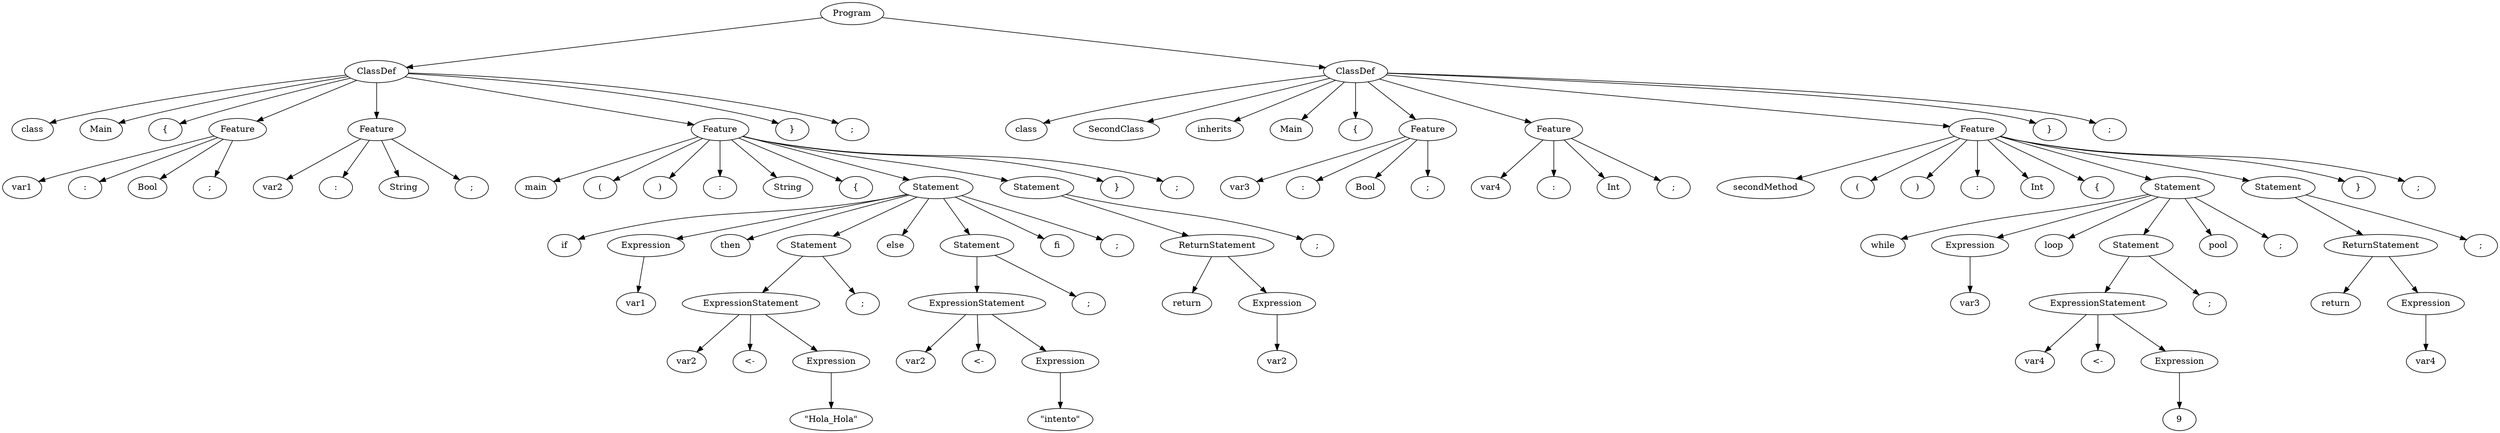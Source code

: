 digraph tree {
rankdir=TB;
nodesep=0.6;
ranksep=0.8;
    "Program_3111383070784" [label="Program"];
    "ClassDef_3111383071008" [label="ClassDef"];
    "class_3111408594112" [label="class"];
    "Main_3111408594368" [label="Main"];
    "{_3111408595072" [label="{"];
    "Feature_3111383071120" [label="Feature"];
    "var1_3111408595968" [label="var1"];
    ":_3111408596352" [label=":"];
    "Bool_3111408596544" [label="Bool"];
    ";_3111408596608" [label=";"];
    "Feature_3111383071568" [label="Feature"];
    "var2_3111408595840" [label="var2"];
    ":_3111408596928" [label=":"];
    "String_3111408597248" [label="String"];
    ";_3111408597696" [label=";"];
    "Feature_3111383071680" [label="Feature"];
    "main_3111408598016" [label="main"];
    "(_3111408598336" [label="("];
    ")_3111408598464" [label=")"];
    ":_3111408598528" [label=":"];
    "String_3111408598592" [label="String"];
    "{_3111408746816" [label="{"];
    "Statement_3111383071904" [label="Statement"];
    "if_3111408747200" [label="if"];
    "Expression_3111383072016" [label="Expression"];
    "var1_3111408747264" [label="var1"];
    "then_3111408751744" [label="then"];
    "Statement_3111408779328" [label="Statement"];
    "ExpressionStatement_3111408779440" [label="ExpressionStatement"];
    "var2_3111408750464" [label="var2"];
    "<-_3111408751808" [label="<-"];
    "Expression_3111408779552" [label="Expression"];
    "\\\"Hola_Hola\\\"_3111408751936" [label="\"Hola_Hola\""];
    ";_3111408752576" [label=";"];
    "else_3111408752640" [label="else"];
    "Statement_3111408779888" [label="Statement"];
    "ExpressionStatement_3111408780000" [label="ExpressionStatement"];
    "var2_3111408752704" [label="var2"];
    "<-_3111408753088" [label="<-"];
    "Expression_3111408780112" [label="Expression"];
    "\\\"intento\\\"_3111408753152" [label="\"intento\""];
    ";_3111408753216" [label=";"];
    "fi_3111408753472" [label="fi"];
    ";_3111408754304" [label=";"];
    "Statement_3111408780224" [label="Statement"];
    "ReturnStatement_3111408780336" [label="ReturnStatement"];
    "return_3111408754240" [label="return"];
    "Expression_3111408780448" [label="Expression"];
    "var2_3111408754624" [label="var2"];
    ";_3111408755008" [label=";"];
    "}_3111408755072" [label="}"];
    ";_3111408598272" [label=";"];
    "}_3111408755136" [label="}"];
    ";_3111408755200" [label=";"];
    "ClassDef_3111408780672" [label="ClassDef"];
    "class_3111408755392" [label="class"];
    "SecondClass_3111408756352" [label="SecondClass"];
    "inherits_3111408756416" [label="inherits"];
    "Main_3111408756480" [label="Main"];
    "{_3111408756544" [label="{"];
    "Feature_3111408780784" [label="Feature"];
    "var3_3111408756800" [label="var3"];
    ":_3111408756672" [label=":"];
    "Bool_3111408756864" [label="Bool"];
    ";_3111408756928" [label=";"];
    "Feature_3111408780896" [label="Feature"];
    "var4_3111408757120" [label="var4"];
    ":_3111408756736" [label=":"];
    "Int_3111408757248" [label="Int"];
    ";_3111408757376" [label=";"];
    "Feature_3111408781008" [label="Feature"];
    "secondMethod_3111408757504" [label="secondMethod"];
    "(_3111408757056" [label="("];
    ")_3111408757568" [label=")"];
    ":_3111408757632" [label=":"];
    "Int_3111408757696" [label="Int"];
    "{_3111408758464" [label="{"];
    "Statement_3111408781120" [label="Statement"];
    "while_3111408758592" [label="while"];
    "Expression_3111408781232" [label="Expression"];
    "var3_3111408759168" [label="var3"];
    "loop_3111408759232" [label="loop"];
    "Statement_3111408781568" [label="Statement"];
    "ExpressionStatement_3111408781680" [label="ExpressionStatement"];
    "var4_3111408759104" [label="var4"];
    "<-_3111408759808" [label="<-"];
    "Expression_3111408781792" [label="Expression"];
    "9_3111408759936" [label="9"];
    ";_3111408760576" [label=";"];
    "pool_3111408760640" [label="pool"];
    ";_3111408760768" [label=";"];
    "Statement_3111408782016" [label="Statement"];
    "ReturnStatement_3111408782128" [label="ReturnStatement"];
    "return_3111408760704" [label="return"];
    "Expression_3111408782240" [label="Expression"];
    "var4_3111408760960" [label="var4"];
    ";_3111408761024" [label=";"];
    "}_3111408761088" [label="}"];
    ";_3111408760896" [label=";"];
    "}_3111408761152" [label="}"];
    ";_3111408757440" [label=";"];
    "Program_3111383070784" -> "ClassDef_3111383071008";
    "Program_3111383070784" -> "ClassDef_3111408780672";
    "ClassDef_3111383071008" -> "class_3111408594112";
    "ClassDef_3111383071008" -> "Main_3111408594368";
    "ClassDef_3111383071008" -> "{_3111408595072";
    "ClassDef_3111383071008" -> "Feature_3111383071120";
    "ClassDef_3111383071008" -> "Feature_3111383071568";
    "ClassDef_3111383071008" -> "Feature_3111383071680";
    "ClassDef_3111383071008" -> "}_3111408755136";
    "ClassDef_3111383071008" -> ";_3111408755200";
    "Feature_3111383071120" -> "var1_3111408595968";
    "Feature_3111383071120" -> ":_3111408596352";
    "Feature_3111383071120" -> "Bool_3111408596544";
    "Feature_3111383071120" -> ";_3111408596608";
    "Feature_3111383071568" -> "var2_3111408595840";
    "Feature_3111383071568" -> ":_3111408596928";
    "Feature_3111383071568" -> "String_3111408597248";
    "Feature_3111383071568" -> ";_3111408597696";
    "Feature_3111383071680" -> "main_3111408598016";
    "Feature_3111383071680" -> "(_3111408598336";
    "Feature_3111383071680" -> ")_3111408598464";
    "Feature_3111383071680" -> ":_3111408598528";
    "Feature_3111383071680" -> "String_3111408598592";
    "Feature_3111383071680" -> "{_3111408746816";
    "Feature_3111383071680" -> "Statement_3111383071904";
    "Feature_3111383071680" -> "Statement_3111408780224";
    "Feature_3111383071680" -> "}_3111408755072";
    "Feature_3111383071680" -> ";_3111408598272";
    "Statement_3111383071904" -> "if_3111408747200";
    "Statement_3111383071904" -> "Expression_3111383072016";
    "Statement_3111383071904" -> "then_3111408751744";
    "Statement_3111383071904" -> "Statement_3111408779328";
    "Statement_3111383071904" -> "else_3111408752640";
    "Statement_3111383071904" -> "Statement_3111408779888";
    "Statement_3111383071904" -> "fi_3111408753472";
    "Statement_3111383071904" -> ";_3111408754304";
    "Expression_3111383072016" -> "var1_3111408747264";
    "Statement_3111408779328" -> "ExpressionStatement_3111408779440";
    "Statement_3111408779328" -> ";_3111408752576";
    "ExpressionStatement_3111408779440" -> "var2_3111408750464";
    "ExpressionStatement_3111408779440" -> "<-_3111408751808";
    "ExpressionStatement_3111408779440" -> "Expression_3111408779552";
    "Expression_3111408779552" -> "\\\"Hola_Hola\\\"_3111408751936";
    "Statement_3111408779888" -> "ExpressionStatement_3111408780000";
    "Statement_3111408779888" -> ";_3111408753216";
    "ExpressionStatement_3111408780000" -> "var2_3111408752704";
    "ExpressionStatement_3111408780000" -> "<-_3111408753088";
    "ExpressionStatement_3111408780000" -> "Expression_3111408780112";
    "Expression_3111408780112" -> "\\\"intento\\\"_3111408753152";
    "Statement_3111408780224" -> "ReturnStatement_3111408780336";
    "Statement_3111408780224" -> ";_3111408755008";
    "ReturnStatement_3111408780336" -> "return_3111408754240";
    "ReturnStatement_3111408780336" -> "Expression_3111408780448";
    "Expression_3111408780448" -> "var2_3111408754624";
    "ClassDef_3111408780672" -> "class_3111408755392";
    "ClassDef_3111408780672" -> "SecondClass_3111408756352";
    "ClassDef_3111408780672" -> "inherits_3111408756416";
    "ClassDef_3111408780672" -> "Main_3111408756480";
    "ClassDef_3111408780672" -> "{_3111408756544";
    "ClassDef_3111408780672" -> "Feature_3111408780784";
    "ClassDef_3111408780672" -> "Feature_3111408780896";
    "ClassDef_3111408780672" -> "Feature_3111408781008";
    "ClassDef_3111408780672" -> "}_3111408761152";
    "ClassDef_3111408780672" -> ";_3111408757440";
    "Feature_3111408780784" -> "var3_3111408756800";
    "Feature_3111408780784" -> ":_3111408756672";
    "Feature_3111408780784" -> "Bool_3111408756864";
    "Feature_3111408780784" -> ";_3111408756928";
    "Feature_3111408780896" -> "var4_3111408757120";
    "Feature_3111408780896" -> ":_3111408756736";
    "Feature_3111408780896" -> "Int_3111408757248";
    "Feature_3111408780896" -> ";_3111408757376";
    "Feature_3111408781008" -> "secondMethod_3111408757504";
    "Feature_3111408781008" -> "(_3111408757056";
    "Feature_3111408781008" -> ")_3111408757568";
    "Feature_3111408781008" -> ":_3111408757632";
    "Feature_3111408781008" -> "Int_3111408757696";
    "Feature_3111408781008" -> "{_3111408758464";
    "Feature_3111408781008" -> "Statement_3111408781120";
    "Feature_3111408781008" -> "Statement_3111408782016";
    "Feature_3111408781008" -> "}_3111408761088";
    "Feature_3111408781008" -> ";_3111408760896";
    "Statement_3111408781120" -> "while_3111408758592";
    "Statement_3111408781120" -> "Expression_3111408781232";
    "Statement_3111408781120" -> "loop_3111408759232";
    "Statement_3111408781120" -> "Statement_3111408781568";
    "Statement_3111408781120" -> "pool_3111408760640";
    "Statement_3111408781120" -> ";_3111408760768";
    "Expression_3111408781232" -> "var3_3111408759168";
    "Statement_3111408781568" -> "ExpressionStatement_3111408781680";
    "Statement_3111408781568" -> ";_3111408760576";
    "ExpressionStatement_3111408781680" -> "var4_3111408759104";
    "ExpressionStatement_3111408781680" -> "<-_3111408759808";
    "ExpressionStatement_3111408781680" -> "Expression_3111408781792";
    "Expression_3111408781792" -> "9_3111408759936";
    "Statement_3111408782016" -> "ReturnStatement_3111408782128";
    "Statement_3111408782016" -> ";_3111408761024";
    "ReturnStatement_3111408782128" -> "return_3111408760704";
    "ReturnStatement_3111408782128" -> "Expression_3111408782240";
    "Expression_3111408782240" -> "var4_3111408760960";
}
